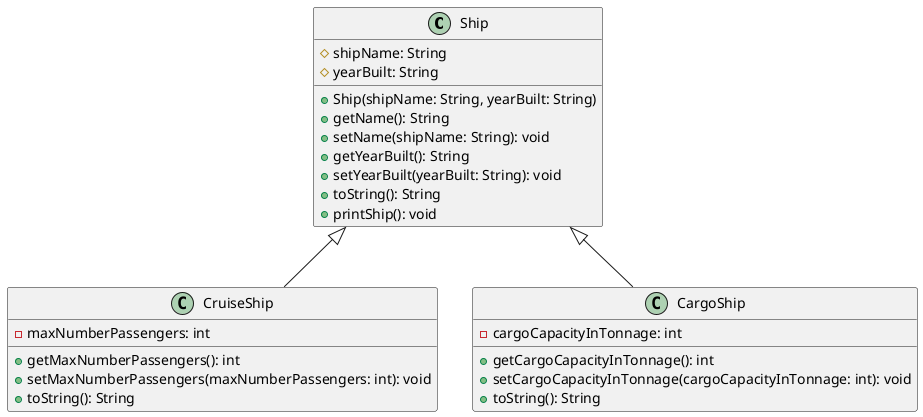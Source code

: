 @startuml
class Ship {
    # shipName: String
    # yearBuilt: String
    + Ship(shipName: String, yearBuilt: String)
    + getName(): String
    + setName(shipName: String): void
    + getYearBuilt(): String
    + setYearBuilt(yearBuilt: String): void
    + toString(): String
    + printShip(): void
}

class CruiseShip {
    - maxNumberPassengers: int
    + getMaxNumberPassengers(): int
    + setMaxNumberPassengers(maxNumberPassengers: int): void
    + toString(): String
}

class CargoShip {
    - cargoCapacityInTonnage: int
    + getCargoCapacityInTonnage(): int
    + setCargoCapacityInTonnage(cargoCapacityInTonnage: int): void
    + toString(): String
}

Ship <|-- CruiseShip
Ship <|-- CargoShip

@enduml

